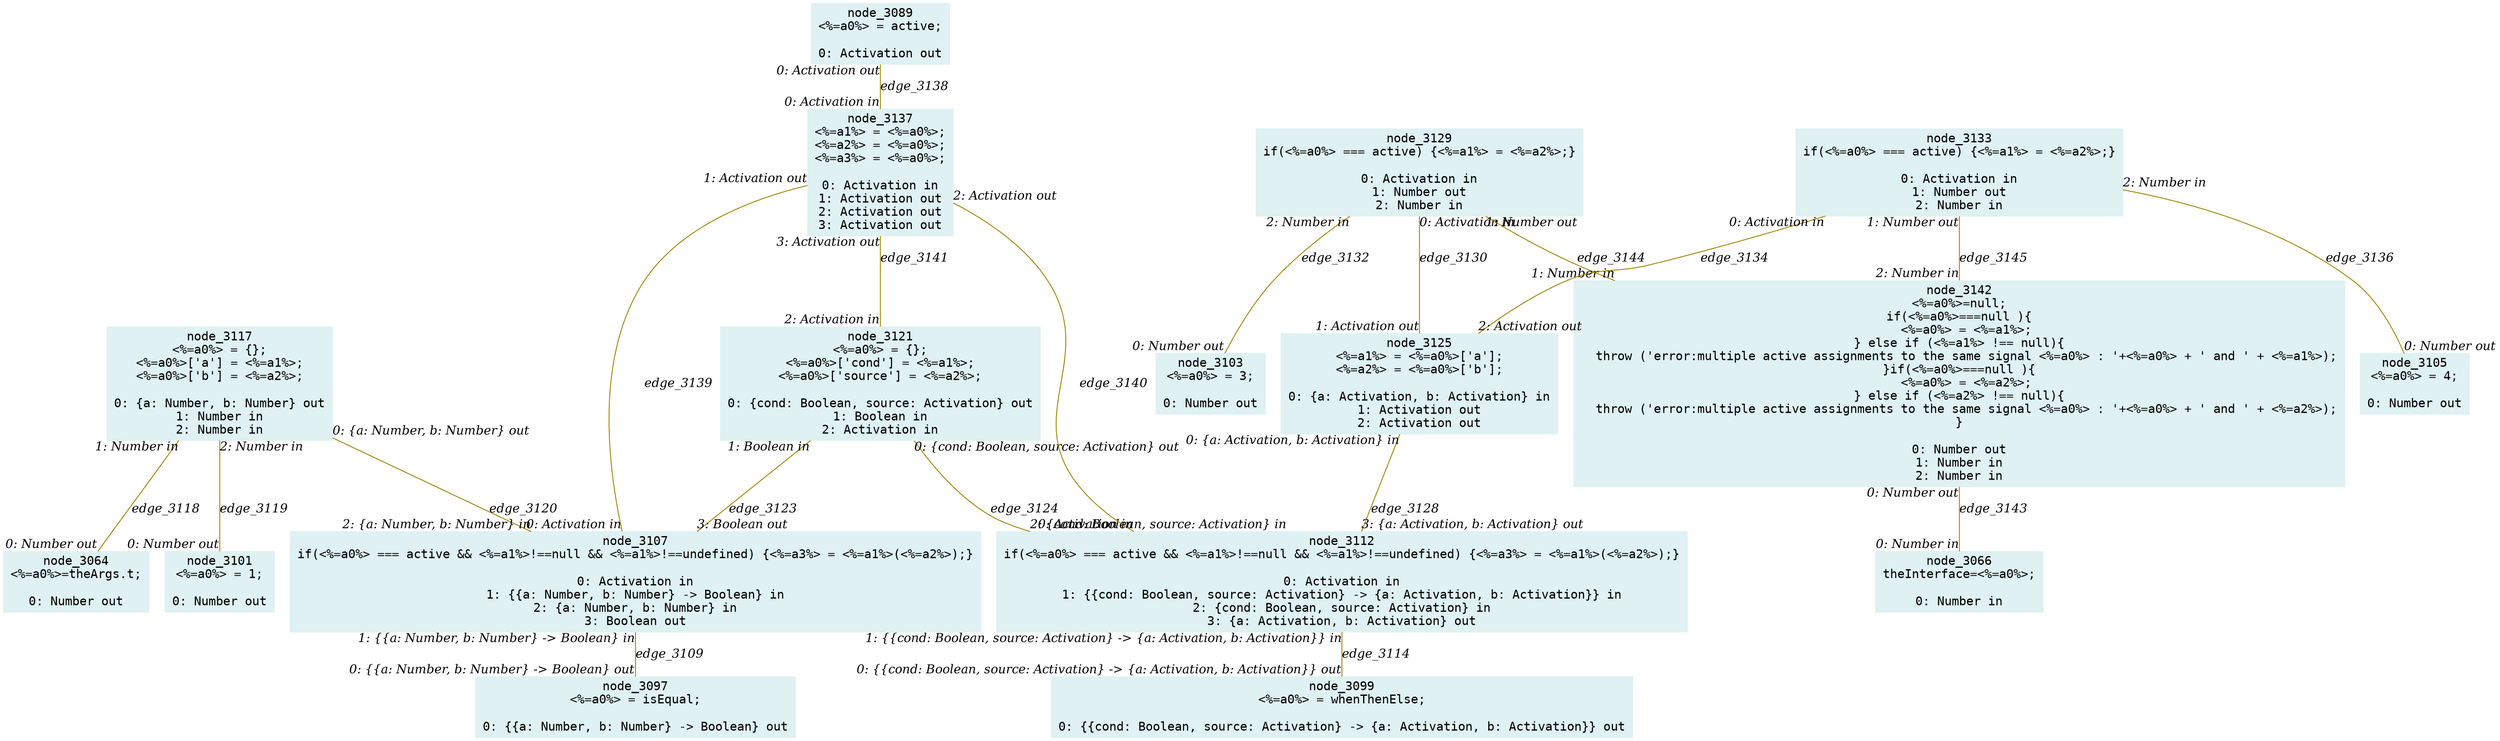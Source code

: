 digraph g{node_3064 [shape="box", style="filled", color="#dff1f2", fontname="Courier", label="node_3064
<%=a0%>=theArgs.t;

0: Number out" ]
node_3066 [shape="box", style="filled", color="#dff1f2", fontname="Courier", label="node_3066
theInterface=<%=a0%>;

0: Number in" ]
node_3089 [shape="box", style="filled", color="#dff1f2", fontname="Courier", label="node_3089
<%=a0%> = active;

0: Activation out" ]
node_3097 [shape="box", style="filled", color="#dff1f2", fontname="Courier", label="node_3097
<%=a0%> = isEqual;

0: {{a: Number, b: Number} -> Boolean} out" ]
node_3099 [shape="box", style="filled", color="#dff1f2", fontname="Courier", label="node_3099
<%=a0%> = whenThenElse;

0: {{cond: Boolean, source: Activation} -> {a: Activation, b: Activation}} out" ]
node_3101 [shape="box", style="filled", color="#dff1f2", fontname="Courier", label="node_3101
<%=a0%> = 1;

0: Number out" ]
node_3103 [shape="box", style="filled", color="#dff1f2", fontname="Courier", label="node_3103
<%=a0%> = 3;

0: Number out" ]
node_3105 [shape="box", style="filled", color="#dff1f2", fontname="Courier", label="node_3105
<%=a0%> = 4;

0: Number out" ]
node_3107 [shape="box", style="filled", color="#dff1f2", fontname="Courier", label="node_3107
if(<%=a0%> === active && <%=a1%>!==null && <%=a1%>!==undefined) {<%=a3%> = <%=a1%>(<%=a2%>);}

0: Activation in
1: {{a: Number, b: Number} -> Boolean} in
2: {a: Number, b: Number} in
3: Boolean out" ]
node_3112 [shape="box", style="filled", color="#dff1f2", fontname="Courier", label="node_3112
if(<%=a0%> === active && <%=a1%>!==null && <%=a1%>!==undefined) {<%=a3%> = <%=a1%>(<%=a2%>);}

0: Activation in
1: {{cond: Boolean, source: Activation} -> {a: Activation, b: Activation}} in
2: {cond: Boolean, source: Activation} in
3: {a: Activation, b: Activation} out" ]
node_3117 [shape="box", style="filled", color="#dff1f2", fontname="Courier", label="node_3117
<%=a0%> = {};
<%=a0%>['a'] = <%=a1%>;
<%=a0%>['b'] = <%=a2%>;

0: {a: Number, b: Number} out
1: Number in
2: Number in" ]
node_3121 [shape="box", style="filled", color="#dff1f2", fontname="Courier", label="node_3121
<%=a0%> = {};
<%=a0%>['cond'] = <%=a1%>;
<%=a0%>['source'] = <%=a2%>;

0: {cond: Boolean, source: Activation} out
1: Boolean in
2: Activation in" ]
node_3125 [shape="box", style="filled", color="#dff1f2", fontname="Courier", label="node_3125
<%=a1%> = <%=a0%>['a'];
<%=a2%> = <%=a0%>['b'];

0: {a: Activation, b: Activation} in
1: Activation out
2: Activation out" ]
node_3129 [shape="box", style="filled", color="#dff1f2", fontname="Courier", label="node_3129
if(<%=a0%> === active) {<%=a1%> = <%=a2%>;}

0: Activation in
1: Number out
2: Number in" ]
node_3133 [shape="box", style="filled", color="#dff1f2", fontname="Courier", label="node_3133
if(<%=a0%> === active) {<%=a1%> = <%=a2%>;}

0: Activation in
1: Number out
2: Number in" ]
node_3137 [shape="box", style="filled", color="#dff1f2", fontname="Courier", label="node_3137
<%=a1%> = <%=a0%>;
<%=a2%> = <%=a0%>;
<%=a3%> = <%=a0%>;

0: Activation in
1: Activation out
2: Activation out
3: Activation out" ]
node_3142 [shape="box", style="filled", color="#dff1f2", fontname="Courier", label="node_3142
<%=a0%>=null;
if(<%=a0%>===null ){
  <%=a0%> = <%=a1%>;
} else if (<%=a1%> !== null){
  throw ('error:multiple active assignments to the same signal <%=a0%> : '+<%=a0%> + ' and ' + <%=a1%>);
}if(<%=a0%>===null ){
  <%=a0%> = <%=a2%>;
} else if (<%=a2%> !== null){
  throw ('error:multiple active assignments to the same signal <%=a0%> : '+<%=a0%> + ' and ' + <%=a2%>);
}

0: Number out
1: Number in
2: Number in" ]
node_3107 -> node_3097 [dir=none, arrowHead=none, fontname="Times-Italic", arrowsize=1, color="#9d8400", label="edge_3109",  headlabel="0: {{a: Number, b: Number} -> Boolean} out", taillabel="1: {{a: Number, b: Number} -> Boolean} in" ]
node_3112 -> node_3099 [dir=none, arrowHead=none, fontname="Times-Italic", arrowsize=1, color="#9d8400", label="edge_3114",  headlabel="0: {{cond: Boolean, source: Activation} -> {a: Activation, b: Activation}} out", taillabel="1: {{cond: Boolean, source: Activation} -> {a: Activation, b: Activation}} in" ]
node_3117 -> node_3064 [dir=none, arrowHead=none, fontname="Times-Italic", arrowsize=1, color="#9d8400", label="edge_3118",  headlabel="0: Number out", taillabel="1: Number in" ]
node_3117 -> node_3101 [dir=none, arrowHead=none, fontname="Times-Italic", arrowsize=1, color="#9d8400", label="edge_3119",  headlabel="0: Number out", taillabel="2: Number in" ]
node_3117 -> node_3107 [dir=none, arrowHead=none, fontname="Times-Italic", arrowsize=1, color="#9d8400", label="edge_3120",  headlabel="2: {a: Number, b: Number} in", taillabel="0: {a: Number, b: Number} out" ]
node_3121 -> node_3107 [dir=none, arrowHead=none, fontname="Times-Italic", arrowsize=1, color="#9d8400", label="edge_3123",  headlabel="3: Boolean out", taillabel="1: Boolean in" ]
node_3121 -> node_3112 [dir=none, arrowHead=none, fontname="Times-Italic", arrowsize=1, color="#9d8400", label="edge_3124",  headlabel="2: {cond: Boolean, source: Activation} in", taillabel="0: {cond: Boolean, source: Activation} out" ]
node_3125 -> node_3112 [dir=none, arrowHead=none, fontname="Times-Italic", arrowsize=1, color="#9d8400", label="edge_3128",  headlabel="3: {a: Activation, b: Activation} out", taillabel="0: {a: Activation, b: Activation} in" ]
node_3129 -> node_3125 [dir=none, arrowHead=none, fontname="Times-Italic", arrowsize=1, color="#9d8400", label="edge_3130",  headlabel="1: Activation out", taillabel="0: Activation in" ]
node_3129 -> node_3103 [dir=none, arrowHead=none, fontname="Times-Italic", arrowsize=1, color="#9d8400", label="edge_3132",  headlabel="0: Number out", taillabel="2: Number in" ]
node_3133 -> node_3125 [dir=none, arrowHead=none, fontname="Times-Italic", arrowsize=1, color="#9d8400", label="edge_3134",  headlabel="2: Activation out", taillabel="0: Activation in" ]
node_3133 -> node_3105 [dir=none, arrowHead=none, fontname="Times-Italic", arrowsize=1, color="#9d8400", label="edge_3136",  headlabel="0: Number out", taillabel="2: Number in" ]
node_3089 -> node_3137 [dir=none, arrowHead=none, fontname="Times-Italic", arrowsize=1, color="#9d8400", label="edge_3138",  headlabel="0: Activation in", taillabel="0: Activation out" ]
node_3137 -> node_3107 [dir=none, arrowHead=none, fontname="Times-Italic", arrowsize=1, color="#9d8400", label="edge_3139",  headlabel="0: Activation in", taillabel="1: Activation out" ]
node_3137 -> node_3112 [dir=none, arrowHead=none, fontname="Times-Italic", arrowsize=1, color="#9d8400", label="edge_3140",  headlabel="0: Activation in", taillabel="2: Activation out" ]
node_3137 -> node_3121 [dir=none, arrowHead=none, fontname="Times-Italic", arrowsize=1, color="#9d8400", label="edge_3141",  headlabel="2: Activation in", taillabel="3: Activation out" ]
node_3142 -> node_3066 [dir=none, arrowHead=none, fontname="Times-Italic", arrowsize=1, color="#9d8400", label="edge_3143",  headlabel="0: Number in", taillabel="0: Number out" ]
node_3129 -> node_3142 [dir=none, arrowHead=none, fontname="Times-Italic", arrowsize=1, color="#9d8400", label="edge_3144",  headlabel="1: Number in", taillabel="1: Number out" ]
node_3133 -> node_3142 [dir=none, arrowHead=none, fontname="Times-Italic", arrowsize=1, color="#9d8400", label="edge_3145",  headlabel="2: Number in", taillabel="1: Number out" ]
}
